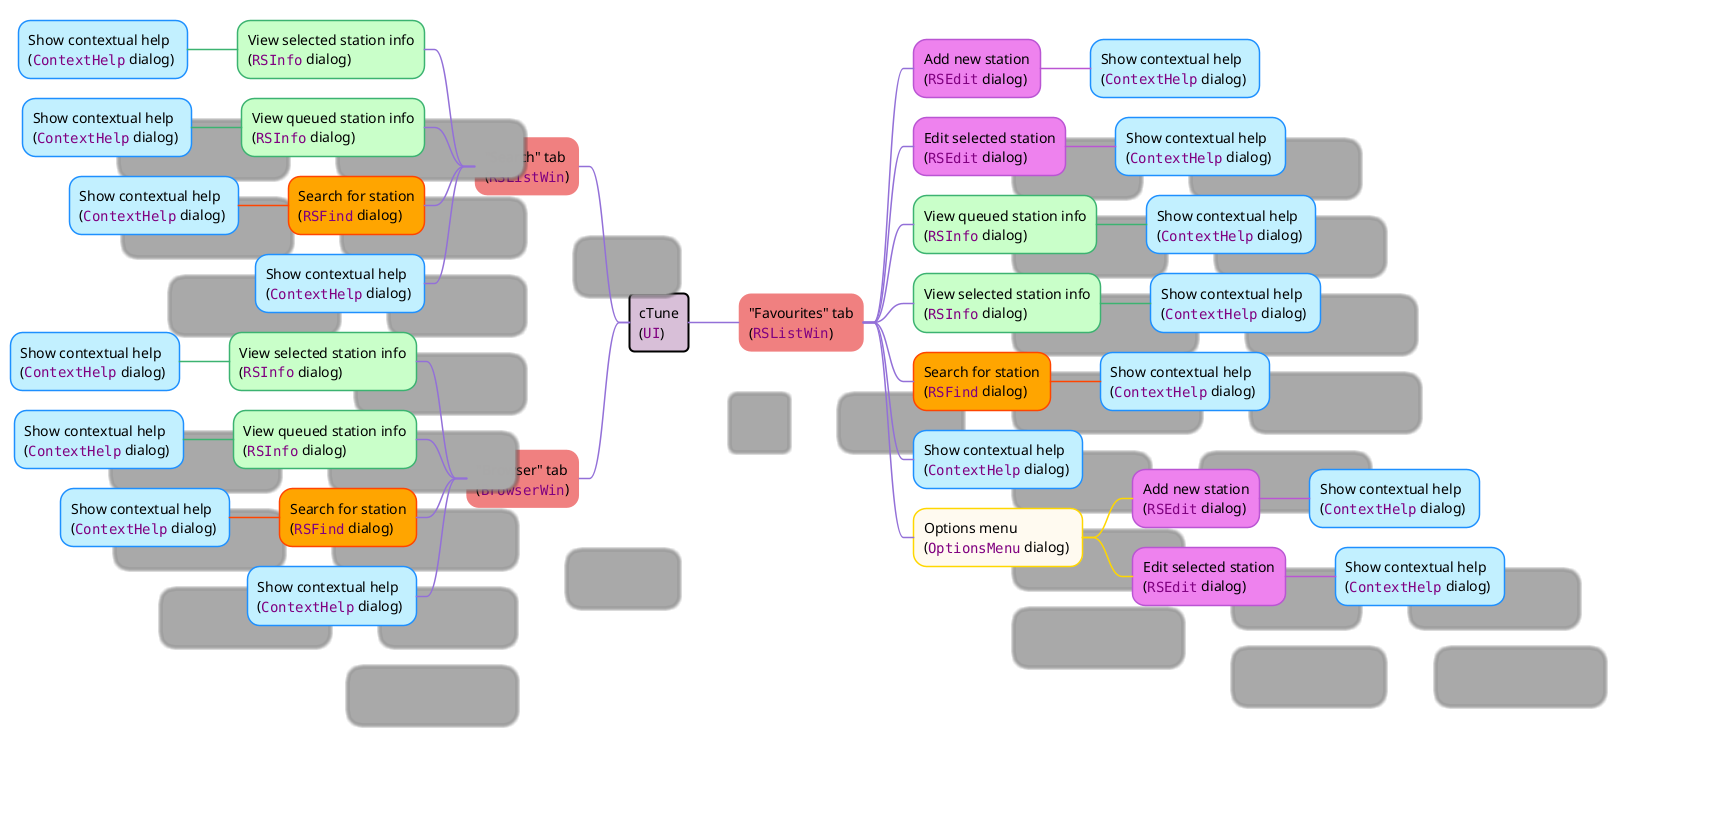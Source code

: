 @startmindmap

<style>
    node {
        LineColor honeydew
        BackgroundColor honeydew
        Shadowing 100.0
    }

    rootNode {
        LineColor black
        BackgroundColor thistle
        LineThickness 2.0
        RoundCorner 10
        Shadowing 100.0
    }

    :depth(1) {
        BackgroundColor lightcoral
        LineColor lightcoral
    }

    .help {
        LineColor dodgerblue
        BackgroundColor APPLICATION
    }

    .info {
        LineColor mediumseagreen
        BackgroundColor TECHNOLOGY
    }

    .search {
        LineColor orangered
        BackgroundColor orange
    }

    .edit {
        LineColor mediumorchid
        BackgroundColor violet
    }

    .options {
        LineColor gold
        BackgroundColor floralwhite
    }

    arrow {
        LineStyle 0
        LineThickness 1.5
        LineColor mediumpurple
    }
</style>

* cTune\n(<color purple>""UI""</color>)
** "Favourites" tab\n(<color purple>""RSListWin""</color>)
*** Add new station\n(<color purple>""RSEdit""</color> dialog) <<edit>>
**** Show contextual help\n(<color purple>""ContextHelp""</color> dialog) <<help>>
*** Edit selected station\n(<color purple>""RSEdit""</color> dialog) <<edit>>
**** Show contextual help\n(<color purple>""ContextHelp""</color> dialog) <<help>>
*** View queued station info\n(<color purple>""RSInfo""</color> dialog) <<info>>
**** Show contextual help\n(<color purple>""ContextHelp""</color> dialog) <<help>>
*** View selected station info\n(<color purple>""RSInfo""</color> dialog) <<info>>
**** Show contextual help\n(<color purple>""ContextHelp""</color> dialog) <<help>>
*** Search for station\n(<color purple>""RSFind""</color> dialog) <<search>>
**** Show contextual help\n(<color purple>""ContextHelp""</color> dialog) <<help>>
*** Show contextual help\n(<color purple>""ContextHelp""</color> dialog) <<help>>
*** Options menu\n(<color purple>""OptionsMenu""</color> dialog) <<options>>
**** Add new station\n(<color purple>""RSEdit""</color> dialog) <<edit>>
***** Show contextual help\n(<color purple>""ContextHelp""</color> dialog) <<help>>
**** Edit selected station\n(<color purple>""RSEdit""</color> dialog) <<edit>>
***** Show contextual help\n(<color purple>""ContextHelp""</color> dialog) <<help>>
left side
** "Search" tab\n(<color purple>""RSListWin""</color>)
*** View selected station info\n(<color purple>""RSInfo""</color> dialog) <<info>>
**** Show contextual help\n(<color purple>""ContextHelp""</color> dialog) <<help>>
*** View queued station info\n(<color purple>""RSInfo""</color> dialog) <<info>>
**** Show contextual help\n(<color purple>""ContextHelp""</color> dialog) <<help>>
*** Search for station\n(<color purple>""RSFind""</color> dialog) <<search>>
**** Show contextual help\n(<color purple>""ContextHelp""</color> dialog) <<help>>
*** Show contextual help\n(<color purple>""ContextHelp""</color> dialog) <<help>>
** "Browser" tab\n(<color purple>""BrowserWin""</color>)
*** View selected station info\n(<color purple>""RSInfo""</color> dialog) <<info>>
**** Show contextual help\n(<color purple>""ContextHelp""</color> dialog) <<help>>
*** View queued station info\n(<color purple>""RSInfo""</color> dialog) <<info>>
**** Show contextual help\n(<color purple>""ContextHelp""</color> dialog) <<help>>
*** Search for station\n(<color purple>""RSFind""</color> dialog) <<search>>
**** Show contextual help\n(<color purple>""ContextHelp""</color> dialog) <<help>>
*** Show contextual help\n(<color purple>""ContextHelp""</color> dialog) <<help>>

@endmindmap
